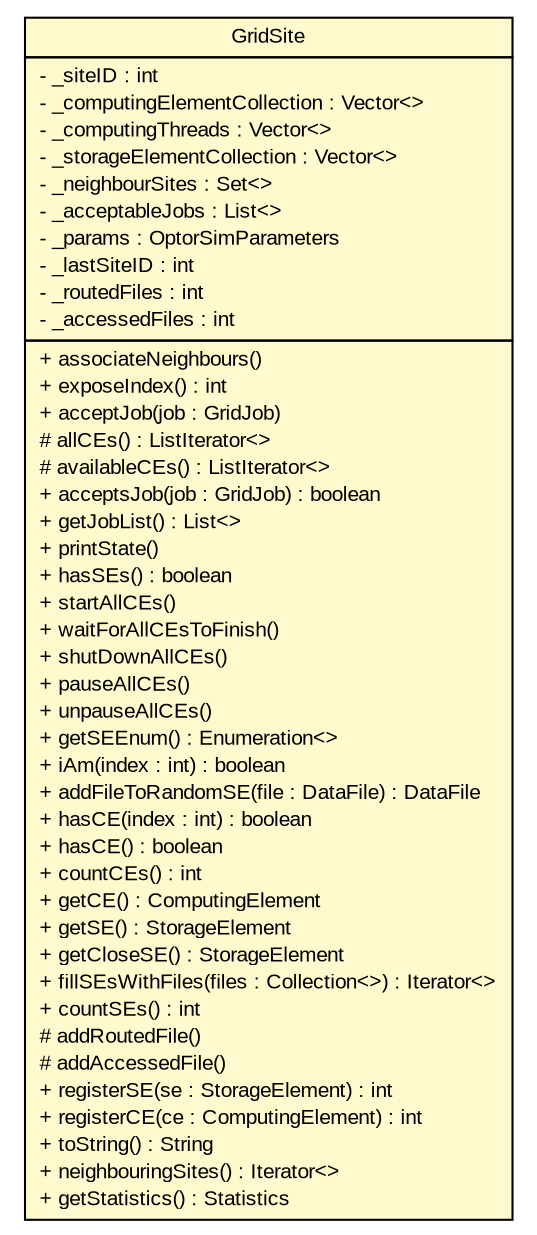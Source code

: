 #!/usr/local/bin/dot
#
# Class diagram 
# Generated by UMLGraph version R5_7_2-3-gee82a7 (http://www.umlgraph.org/)
#

digraph G {
	edge [fontname="arial",fontsize=10,labelfontname="arial",labelfontsize=10];
	node [fontname="arial",fontsize=10,shape=plaintext];
	nodesep=0.25;
	ranksep=0.5;
	// org.edg.data.replication.optorsim.infrastructure.GridSite
	c5176 [label=<<table title="org.edg.data.replication.optorsim.infrastructure.GridSite" border="0" cellborder="1" cellspacing="0" cellpadding="2" port="p" bgcolor="lemonChiffon" href="./GridSite.html">
		<tr><td><table border="0" cellspacing="0" cellpadding="1">
<tr><td align="center" balign="center"> GridSite </td></tr>
		</table></td></tr>
		<tr><td><table border="0" cellspacing="0" cellpadding="1">
<tr><td align="left" balign="left"> - _siteID : int </td></tr>
<tr><td align="left" balign="left"> - _computingElementCollection : Vector&lt;&gt; </td></tr>
<tr><td align="left" balign="left"> - _computingThreads : Vector&lt;&gt; </td></tr>
<tr><td align="left" balign="left"> - _storageElementCollection : Vector&lt;&gt; </td></tr>
<tr><td align="left" balign="left"> - _neighbourSites : Set&lt;&gt; </td></tr>
<tr><td align="left" balign="left"> - _acceptableJobs : List&lt;&gt; </td></tr>
<tr><td align="left" balign="left"> - _params : OptorSimParameters </td></tr>
<tr><td align="left" balign="left"> - _lastSiteID : int </td></tr>
<tr><td align="left" balign="left"> - _routedFiles : int </td></tr>
<tr><td align="left" balign="left"> - _accessedFiles : int </td></tr>
		</table></td></tr>
		<tr><td><table border="0" cellspacing="0" cellpadding="1">
<tr><td align="left" balign="left"> + associateNeighbours() </td></tr>
<tr><td align="left" balign="left"> + exposeIndex() : int </td></tr>
<tr><td align="left" balign="left"> + acceptJob(job : GridJob) </td></tr>
<tr><td align="left" balign="left"> # allCEs() : ListIterator&lt;&gt; </td></tr>
<tr><td align="left" balign="left"> # availableCEs() : ListIterator&lt;&gt; </td></tr>
<tr><td align="left" balign="left"> + acceptsJob(job : GridJob) : boolean </td></tr>
<tr><td align="left" balign="left"> + getJobList() : List&lt;&gt; </td></tr>
<tr><td align="left" balign="left"> + printState() </td></tr>
<tr><td align="left" balign="left"> + hasSEs() : boolean </td></tr>
<tr><td align="left" balign="left"> + startAllCEs() </td></tr>
<tr><td align="left" balign="left"> + waitForAllCEsToFinish() </td></tr>
<tr><td align="left" balign="left"> + shutDownAllCEs() </td></tr>
<tr><td align="left" balign="left"> + pauseAllCEs() </td></tr>
<tr><td align="left" balign="left"> + unpauseAllCEs() </td></tr>
<tr><td align="left" balign="left"> + getSEEnum() : Enumeration&lt;&gt; </td></tr>
<tr><td align="left" balign="left"> + iAm(index : int) : boolean </td></tr>
<tr><td align="left" balign="left"> + addFileToRandomSE(file : DataFile) : DataFile </td></tr>
<tr><td align="left" balign="left"> + hasCE(index : int) : boolean </td></tr>
<tr><td align="left" balign="left"> + hasCE() : boolean </td></tr>
<tr><td align="left" balign="left"> + countCEs() : int </td></tr>
<tr><td align="left" balign="left"> + getCE() : ComputingElement </td></tr>
<tr><td align="left" balign="left"> + getSE() : StorageElement </td></tr>
<tr><td align="left" balign="left"> + getCloseSE() : StorageElement </td></tr>
<tr><td align="left" balign="left"> + fillSEsWithFiles(files : Collection&lt;&gt;) : Iterator&lt;&gt; </td></tr>
<tr><td align="left" balign="left"> + countSEs() : int </td></tr>
<tr><td align="left" balign="left"> # addRoutedFile() </td></tr>
<tr><td align="left" balign="left"> # addAccessedFile() </td></tr>
<tr><td align="left" balign="left"> + registerSE(se : StorageElement) : int </td></tr>
<tr><td align="left" balign="left"> + registerCE(ce : ComputingElement) : int </td></tr>
<tr><td align="left" balign="left"> + toString() : String </td></tr>
<tr><td align="left" balign="left"> + neighbouringSites() : Iterator&lt;&gt; </td></tr>
<tr><td align="left" balign="left"> + getStatistics() : Statistics </td></tr>
		</table></td></tr>
		</table>>, URL="./GridSite.html", fontname="arial", fontcolor="black", fontsize=10.0];
}

